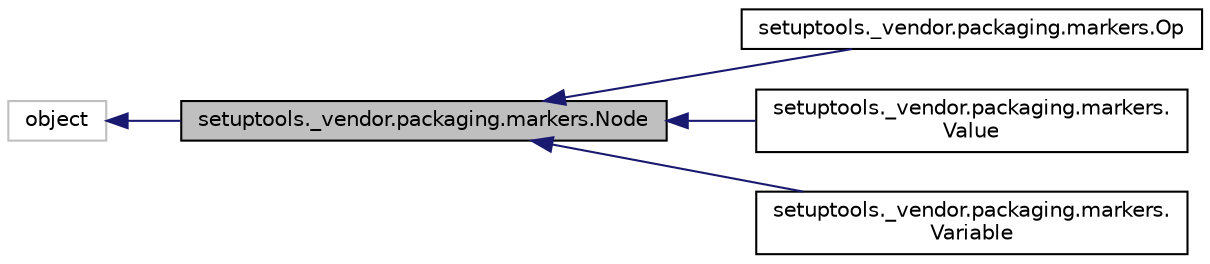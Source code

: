 digraph "setuptools._vendor.packaging.markers.Node"
{
 // LATEX_PDF_SIZE
  edge [fontname="Helvetica",fontsize="10",labelfontname="Helvetica",labelfontsize="10"];
  node [fontname="Helvetica",fontsize="10",shape=record];
  rankdir="LR";
  Node1 [label="setuptools._vendor.packaging.markers.Node",height=0.2,width=0.4,color="black", fillcolor="grey75", style="filled", fontcolor="black",tooltip=" "];
  Node2 -> Node1 [dir="back",color="midnightblue",fontsize="10",style="solid",fontname="Helvetica"];
  Node2 [label="object",height=0.2,width=0.4,color="grey75", fillcolor="white", style="filled",tooltip=" "];
  Node1 -> Node3 [dir="back",color="midnightblue",fontsize="10",style="solid",fontname="Helvetica"];
  Node3 [label="setuptools._vendor.packaging.markers.Op",height=0.2,width=0.4,color="black", fillcolor="white", style="filled",URL="$dd/d8f/classsetuptools_1_1__vendor_1_1packaging_1_1markers_1_1_op.html",tooltip=" "];
  Node1 -> Node4 [dir="back",color="midnightblue",fontsize="10",style="solid",fontname="Helvetica"];
  Node4 [label="setuptools._vendor.packaging.markers.\lValue",height=0.2,width=0.4,color="black", fillcolor="white", style="filled",URL="$dc/d2c/classsetuptools_1_1__vendor_1_1packaging_1_1markers_1_1_value.html",tooltip=" "];
  Node1 -> Node5 [dir="back",color="midnightblue",fontsize="10",style="solid",fontname="Helvetica"];
  Node5 [label="setuptools._vendor.packaging.markers.\lVariable",height=0.2,width=0.4,color="black", fillcolor="white", style="filled",URL="$d5/d4f/classsetuptools_1_1__vendor_1_1packaging_1_1markers_1_1_variable.html",tooltip=" "];
}
